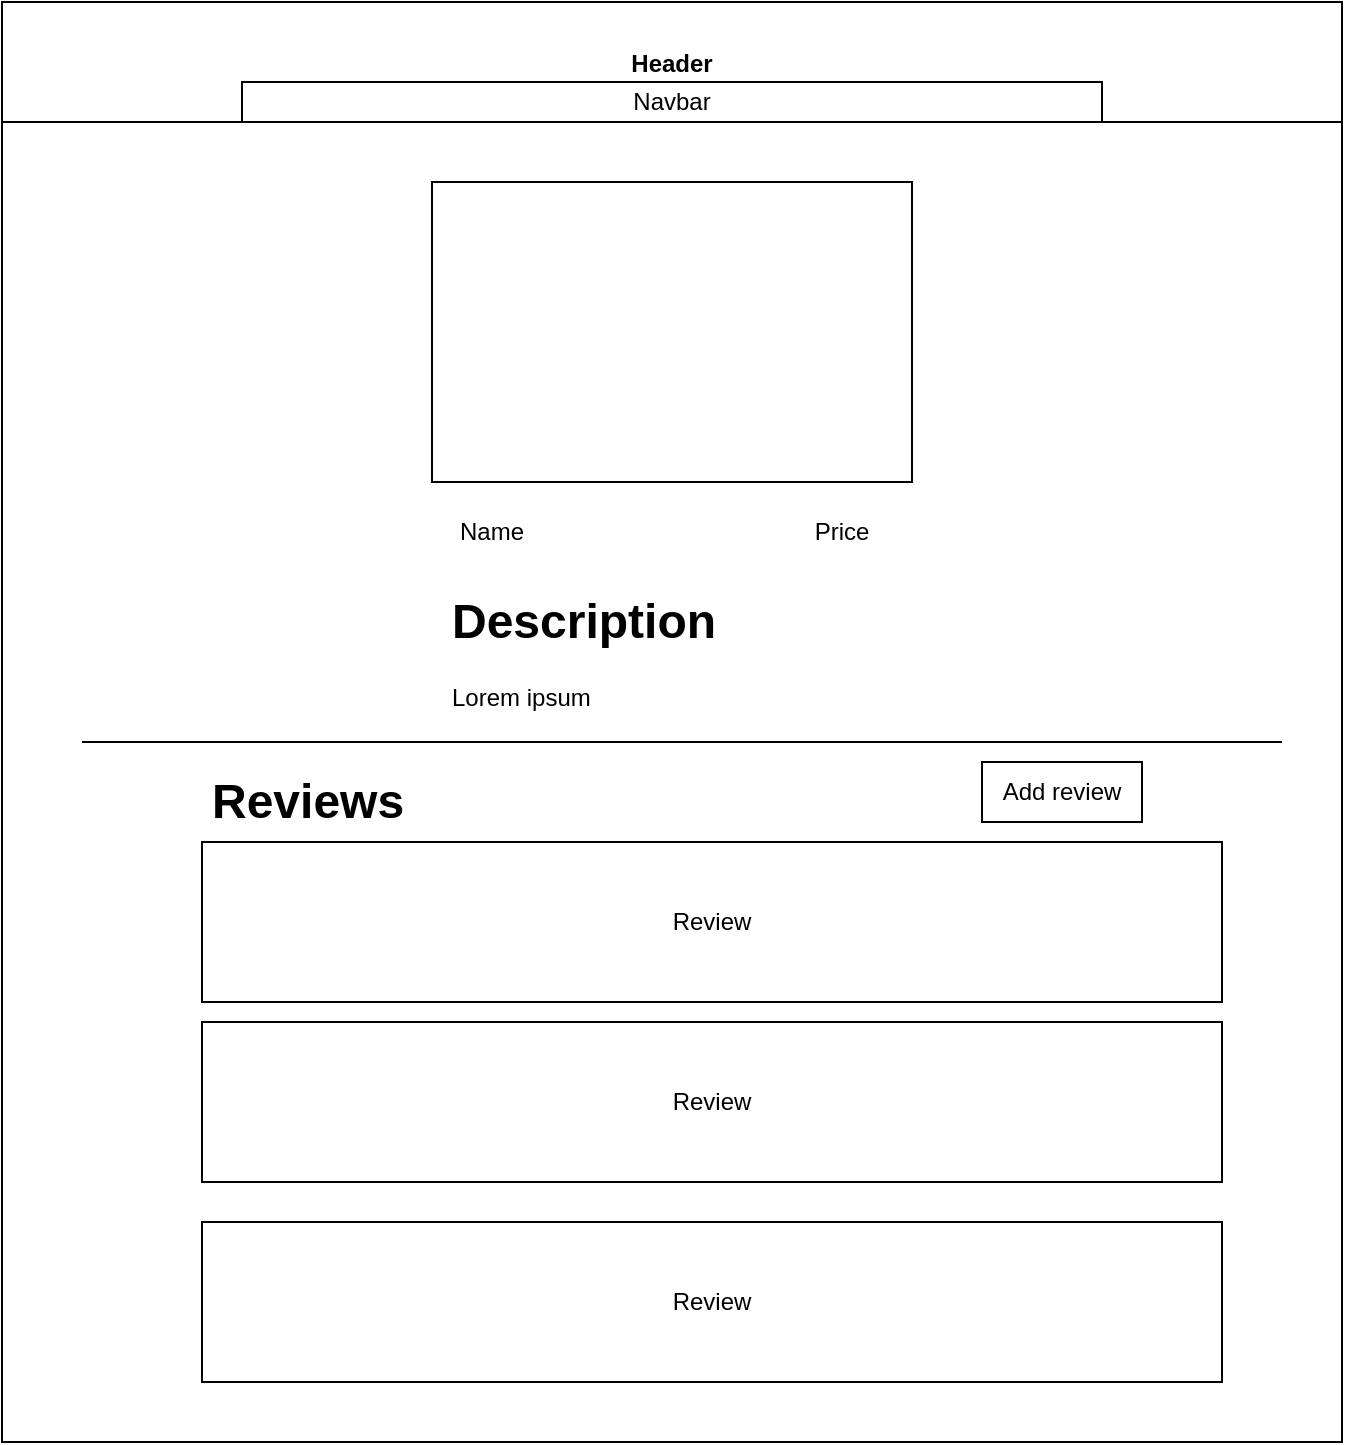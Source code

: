 <mxfile>
    <diagram id="R5FdGdUN67r23RUZzTna" name="Page-1">
        <mxGraphModel dx="2078" dy="941" grid="1" gridSize="10" guides="1" tooltips="1" connect="1" arrows="1" fold="1" page="1" pageScale="1" pageWidth="850" pageHeight="1100" math="0" shadow="0">
            <root>
                <mxCell id="0"/>
                <mxCell id="1" parent="0"/>
                <mxCell id="2" value="Header" style="swimlane;startSize=60;" vertex="1" parent="1">
                    <mxGeometry x="90" y="70" width="670" height="720" as="geometry"/>
                </mxCell>
                <mxCell id="3" value="Navbar" style="rounded=0;whiteSpace=wrap;html=1;" vertex="1" parent="2">
                    <mxGeometry x="120" y="40" width="430" height="20" as="geometry"/>
                </mxCell>
                <mxCell id="12" value="" style="rounded=0;whiteSpace=wrap;html=1;" vertex="1" parent="2">
                    <mxGeometry x="215" y="90" width="240" height="150" as="geometry"/>
                </mxCell>
                <mxCell id="14" value="Name" style="text;html=1;strokeColor=none;fillColor=none;align=center;verticalAlign=middle;whiteSpace=wrap;rounded=0;" vertex="1" parent="2">
                    <mxGeometry x="215" y="250" width="60" height="30" as="geometry"/>
                </mxCell>
                <mxCell id="15" value="Price" style="text;html=1;strokeColor=none;fillColor=none;align=center;verticalAlign=middle;whiteSpace=wrap;rounded=0;" vertex="1" parent="2">
                    <mxGeometry x="390" y="250" width="60" height="30" as="geometry"/>
                </mxCell>
                <mxCell id="16" value="&lt;h1&gt;Description&lt;/h1&gt;&lt;div&gt;Lorem ipsum&lt;/div&gt;" style="text;html=1;strokeColor=none;fillColor=none;spacing=5;spacingTop=-20;whiteSpace=wrap;overflow=hidden;rounded=0;" vertex="1" parent="2">
                    <mxGeometry x="220" y="290" width="240" height="70" as="geometry"/>
                </mxCell>
                <mxCell id="18" value="&lt;h1&gt;Reviews&lt;/h1&gt;" style="text;html=1;strokeColor=none;fillColor=none;spacing=5;spacingTop=-20;whiteSpace=wrap;overflow=hidden;rounded=0;" vertex="1" parent="2">
                    <mxGeometry x="100" y="380" width="115" height="50" as="geometry"/>
                </mxCell>
                <mxCell id="19" value="Review" style="rounded=0;whiteSpace=wrap;html=1;" vertex="1" parent="2">
                    <mxGeometry x="100" y="420" width="510" height="80" as="geometry"/>
                </mxCell>
                <mxCell id="30" value="Review" style="rounded=0;whiteSpace=wrap;html=1;" vertex="1" parent="2">
                    <mxGeometry x="100" y="510" width="510" height="80" as="geometry"/>
                </mxCell>
                <mxCell id="32" value="Add review" style="rounded=0;whiteSpace=wrap;html=1;" vertex="1" parent="2">
                    <mxGeometry x="490" y="380" width="80" height="30" as="geometry"/>
                </mxCell>
                <mxCell id="17" value="" style="endArrow=none;html=1;" edge="1" parent="1">
                    <mxGeometry width="50" height="50" relative="1" as="geometry">
                        <mxPoint x="730" y="440" as="sourcePoint"/>
                        <mxPoint x="130" y="440" as="targetPoint"/>
                    </mxGeometry>
                </mxCell>
                <mxCell id="31" value="Review" style="rounded=0;whiteSpace=wrap;html=1;" vertex="1" parent="1">
                    <mxGeometry x="190" y="680" width="510" height="80" as="geometry"/>
                </mxCell>
            </root>
        </mxGraphModel>
    </diagram>
</mxfile>